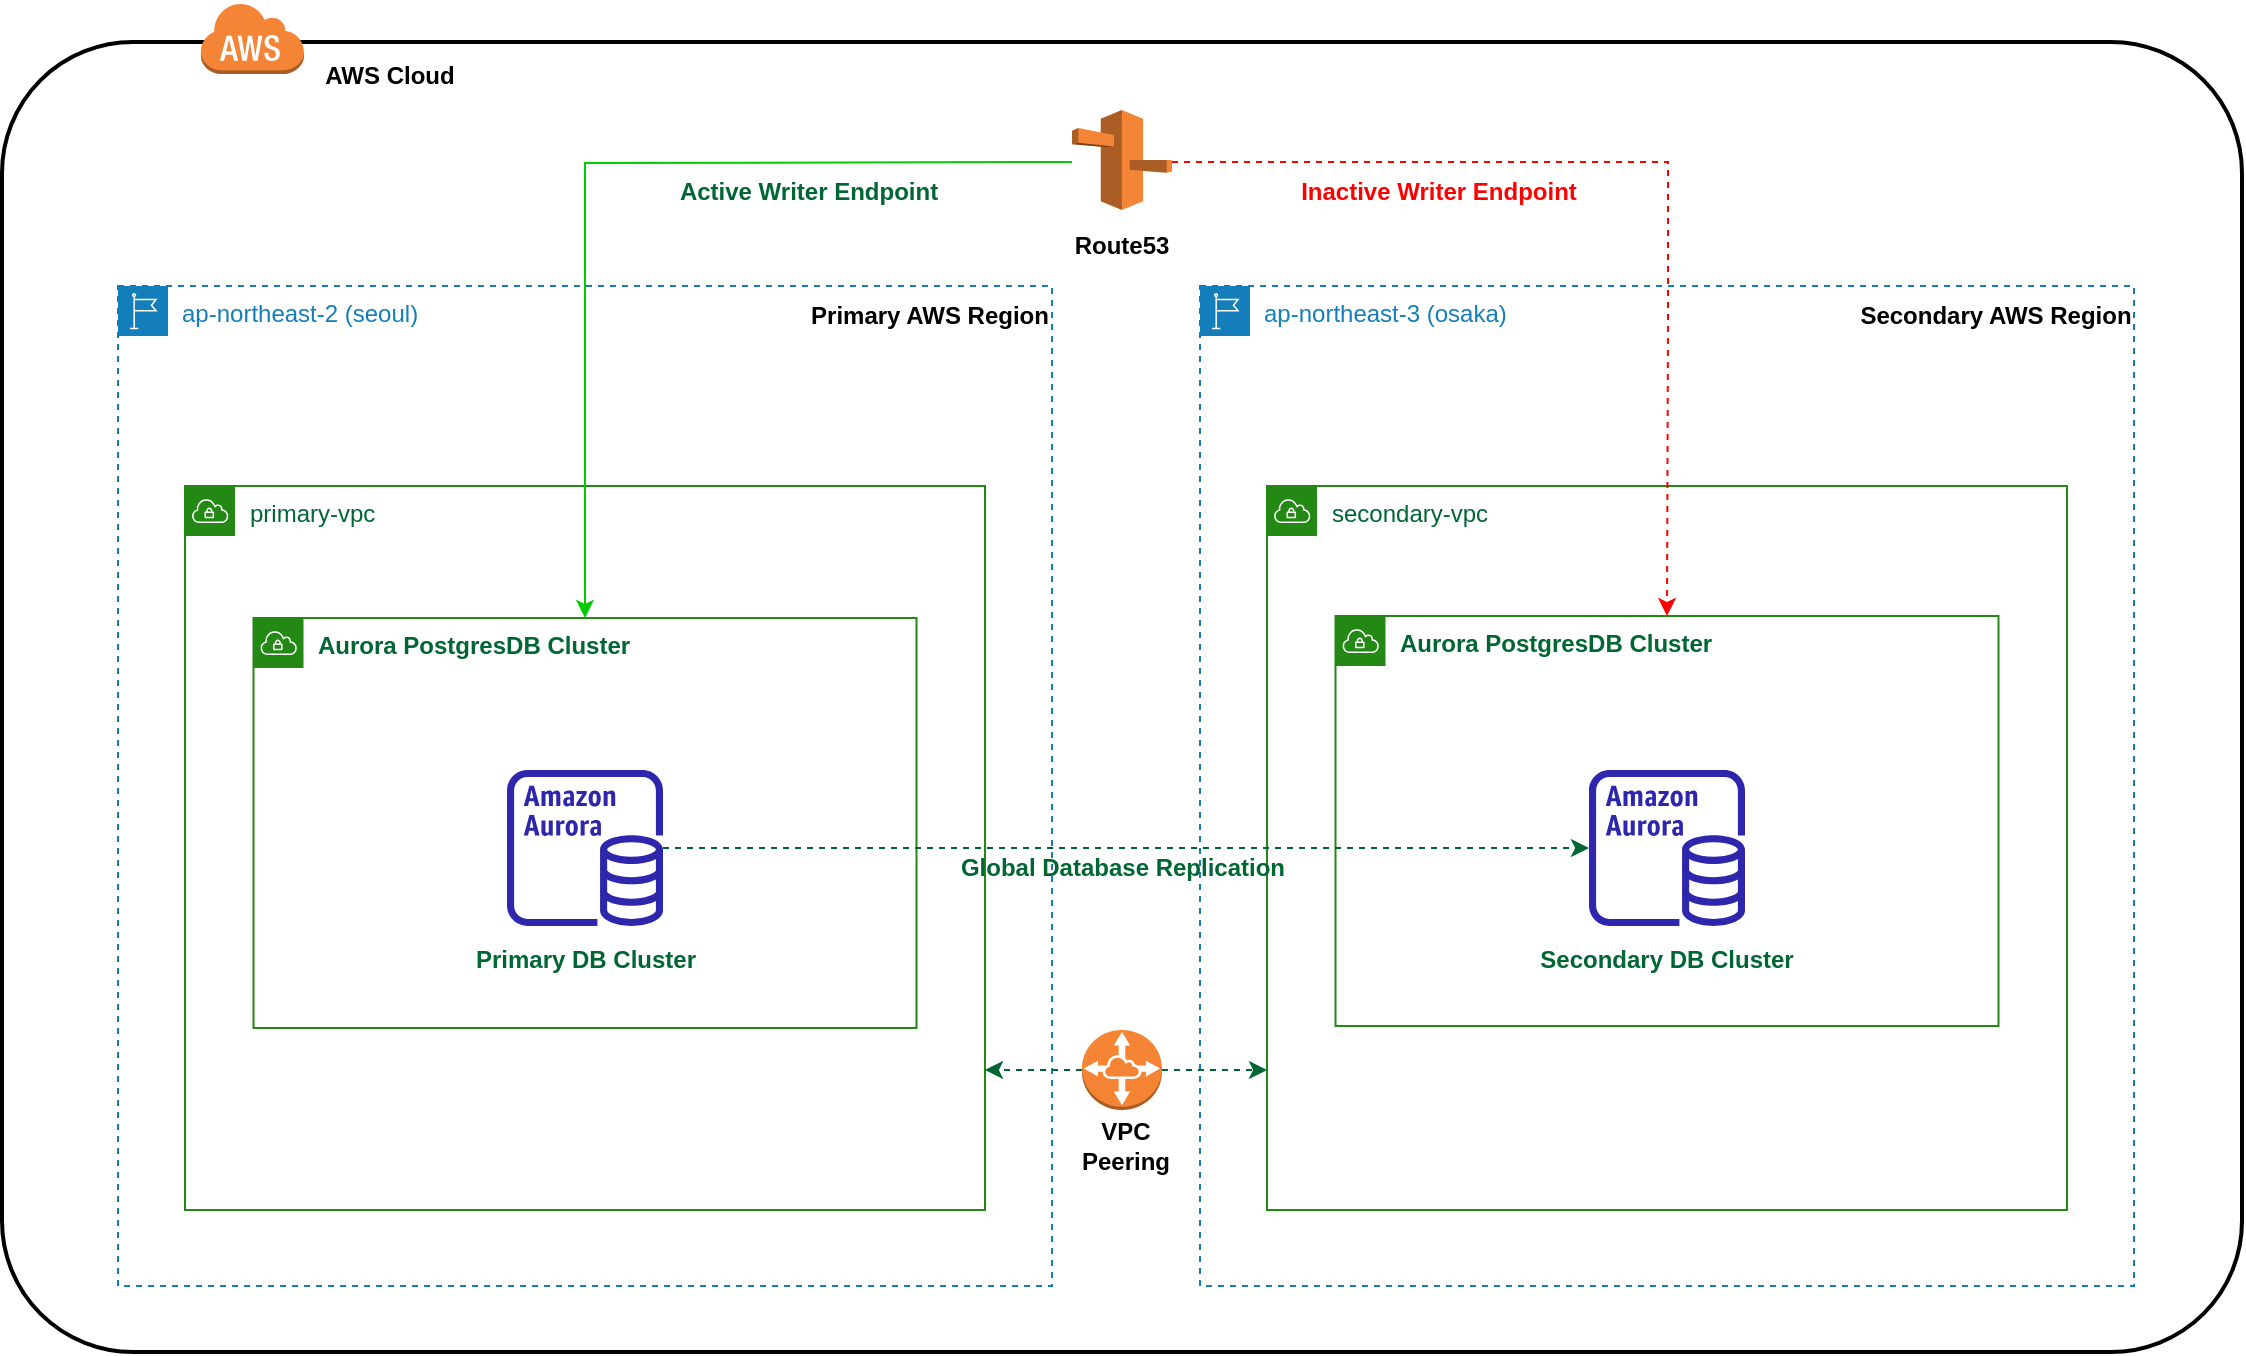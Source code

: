 <mxfile version="20.7.4" type="device"><diagram id="dsW5HpPKTY97PV7uMxKl" name="Page-1"><mxGraphModel dx="1306" dy="777" grid="0" gridSize="10" guides="1" tooltips="1" connect="1" arrows="1" fold="1" page="0" pageScale="1" pageWidth="850" pageHeight="1100" math="0" shadow="0"><root><mxCell id="0"/><mxCell id="1" parent="0"/><mxCell id="SJVthvnJhzaRwV9h8pBz-1" value="" style="rounded=1;arcSize=10;dashed=0;fillColor=none;gradientColor=none;strokeWidth=2;" vertex="1" parent="1"><mxGeometry x="21" y="60" width="1120" height="655" as="geometry"/></mxCell><mxCell id="SJVthvnJhzaRwV9h8pBz-2" value="" style="dashed=0;html=1;shape=mxgraph.aws3.cloud;fillColor=#F58536;gradientColor=none;dashed=0;" vertex="1" parent="1"><mxGeometry x="120" y="40" width="52" height="36" as="geometry"/></mxCell><mxCell id="SJVthvnJhzaRwV9h8pBz-3" value="&lt;b&gt;AWS Cloud&lt;/b&gt;" style="text;html=1;strokeColor=none;fillColor=none;align=center;verticalAlign=middle;whiteSpace=wrap;rounded=0;" vertex="1" parent="1"><mxGeometry x="167" y="62" width="96" height="30" as="geometry"/></mxCell><mxCell id="SJVthvnJhzaRwV9h8pBz-4" value="ap-northeast-2 (seoul)" style="points=[[0,0],[0.25,0],[0.5,0],[0.75,0],[1,0],[1,0.25],[1,0.5],[1,0.75],[1,1],[0.75,1],[0.5,1],[0.25,1],[0,1],[0,0.75],[0,0.5],[0,0.25]];outlineConnect=0;gradientColor=none;html=1;whiteSpace=wrap;fontSize=12;fontStyle=0;container=1;pointerEvents=0;collapsible=0;recursiveResize=0;shape=mxgraph.aws4.group;grIcon=mxgraph.aws4.group_region;strokeColor=#147EBA;fillColor=none;verticalAlign=top;align=left;spacingLeft=30;fontColor=#147EBA;dashed=1;" vertex="1" parent="1"><mxGeometry x="79" y="182" width="467" height="500" as="geometry"/></mxCell><mxCell id="SJVthvnJhzaRwV9h8pBz-7" value="&lt;font color=&quot;#006633&quot;&gt;primary-vpc&lt;/font&gt;" style="points=[[0,0],[0.25,0],[0.5,0],[0.75,0],[1,0],[1,0.25],[1,0.5],[1,0.75],[1,1],[0.75,1],[0.5,1],[0.25,1],[0,1],[0,0.75],[0,0.5],[0,0.25]];outlineConnect=0;gradientColor=none;html=1;whiteSpace=wrap;fontSize=12;fontStyle=0;container=1;pointerEvents=0;collapsible=0;recursiveResize=0;shape=mxgraph.aws4.group;grIcon=mxgraph.aws4.group_vpc;strokeColor=#248814;fillColor=none;verticalAlign=top;align=left;spacingLeft=30;fontColor=#AAB7B8;dashed=0;" vertex="1" parent="SJVthvnJhzaRwV9h8pBz-4"><mxGeometry x="33.5" y="100" width="400" height="362" as="geometry"/></mxCell><mxCell id="SJVthvnJhzaRwV9h8pBz-8" value="&lt;font color=&quot;#006633&quot;&gt;&lt;b&gt;Aurora PostgresDB Cluster&lt;/b&gt;&lt;/font&gt;" style="points=[[0,0],[0.25,0],[0.5,0],[0.75,0],[1,0],[1,0.25],[1,0.5],[1,0.75],[1,1],[0.75,1],[0.5,1],[0.25,1],[0,1],[0,0.75],[0,0.5],[0,0.25]];outlineConnect=0;gradientColor=none;html=1;whiteSpace=wrap;fontSize=12;fontStyle=0;container=1;pointerEvents=0;collapsible=0;recursiveResize=0;shape=mxgraph.aws4.group;grIcon=mxgraph.aws4.group_vpc;strokeColor=#248814;fillColor=none;verticalAlign=top;align=left;spacingLeft=30;fontColor=#AAB7B8;dashed=0;" vertex="1" parent="SJVthvnJhzaRwV9h8pBz-7"><mxGeometry x="34.25" y="66" width="331.5" height="205" as="geometry"/></mxCell><mxCell id="SJVthvnJhzaRwV9h8pBz-11" value="ap-northeast-3 (osaka)" style="points=[[0,0],[0.25,0],[0.5,0],[0.75,0],[1,0],[1,0.25],[1,0.5],[1,0.75],[1,1],[0.75,1],[0.5,1],[0.25,1],[0,1],[0,0.75],[0,0.5],[0,0.25]];outlineConnect=0;gradientColor=none;html=1;whiteSpace=wrap;fontSize=12;fontStyle=0;container=1;pointerEvents=0;collapsible=0;recursiveResize=0;shape=mxgraph.aws4.group;grIcon=mxgraph.aws4.group_region;strokeColor=#147EBA;fillColor=none;verticalAlign=top;align=left;spacingLeft=30;fontColor=#147EBA;dashed=1;" vertex="1" parent="1"><mxGeometry x="620" y="182" width="467" height="500" as="geometry"/></mxCell><mxCell id="SJVthvnJhzaRwV9h8pBz-15" value="&lt;font color=&quot;#006633&quot;&gt;secondary-vpc&lt;/font&gt;" style="points=[[0,0],[0.25,0],[0.5,0],[0.75,0],[1,0],[1,0.25],[1,0.5],[1,0.75],[1,1],[0.75,1],[0.5,1],[0.25,1],[0,1],[0,0.75],[0,0.5],[0,0.25]];outlineConnect=0;gradientColor=none;html=1;whiteSpace=wrap;fontSize=12;fontStyle=0;container=1;pointerEvents=0;collapsible=0;recursiveResize=0;shape=mxgraph.aws4.group;grIcon=mxgraph.aws4.group_vpc;strokeColor=#248814;fillColor=none;verticalAlign=top;align=left;spacingLeft=30;fontColor=#AAB7B8;dashed=0;" vertex="1" parent="SJVthvnJhzaRwV9h8pBz-11"><mxGeometry x="33.5" y="100" width="400" height="362" as="geometry"/></mxCell><mxCell id="SJVthvnJhzaRwV9h8pBz-16" value="&lt;font color=&quot;#006633&quot;&gt;&lt;b&gt;Aurora PostgresDB Cluster&lt;/b&gt;&lt;/font&gt;" style="points=[[0,0],[0.25,0],[0.5,0],[0.75,0],[1,0],[1,0.25],[1,0.5],[1,0.75],[1,1],[0.75,1],[0.5,1],[0.25,1],[0,1],[0,0.75],[0,0.5],[0,0.25]];outlineConnect=0;gradientColor=none;html=1;whiteSpace=wrap;fontSize=12;fontStyle=0;container=1;pointerEvents=0;collapsible=0;recursiveResize=0;shape=mxgraph.aws4.group;grIcon=mxgraph.aws4.group_vpc;strokeColor=#248814;fillColor=none;verticalAlign=top;align=left;spacingLeft=30;fontColor=#AAB7B8;dashed=0;" vertex="1" parent="SJVthvnJhzaRwV9h8pBz-15"><mxGeometry x="34.25" y="65" width="331.5" height="205" as="geometry"/></mxCell><mxCell id="SJVthvnJhzaRwV9h8pBz-42" value="&lt;font color=&quot;#006633&quot;&gt;&lt;b&gt;Secondary DB Cluster&lt;/b&gt;&lt;/font&gt;" style="text;html=1;strokeColor=none;fillColor=none;align=center;verticalAlign=middle;whiteSpace=wrap;rounded=0;" vertex="1" parent="SJVthvnJhzaRwV9h8pBz-16"><mxGeometry x="100.13" y="157" width="131.25" height="30" as="geometry"/></mxCell><mxCell id="SJVthvnJhzaRwV9h8pBz-36" value="" style="edgeStyle=orthogonalEdgeStyle;rounded=0;orthogonalLoop=1;jettySize=auto;html=1;dashed=1;strokeColor=#006633;fontColor=#FF0000;" edge="1" parent="1" source="SJVthvnJhzaRwV9h8pBz-20" target="SJVthvnJhzaRwV9h8pBz-15"><mxGeometry relative="1" as="geometry"><Array as="points"><mxPoint x="650" y="574"/><mxPoint x="650" y="574"/></Array></mxGeometry></mxCell><mxCell id="SJVthvnJhzaRwV9h8pBz-37" value="" style="edgeStyle=orthogonalEdgeStyle;rounded=0;orthogonalLoop=1;jettySize=auto;html=1;dashed=1;strokeColor=#006633;fontColor=#FF0000;" edge="1" parent="1" source="SJVthvnJhzaRwV9h8pBz-20" target="SJVthvnJhzaRwV9h8pBz-7"><mxGeometry relative="1" as="geometry"><Array as="points"><mxPoint x="529" y="574"/><mxPoint x="529" y="574"/></Array></mxGeometry></mxCell><mxCell id="SJVthvnJhzaRwV9h8pBz-20" value="" style="outlineConnect=0;dashed=0;verticalLabelPosition=bottom;verticalAlign=top;align=center;html=1;shape=mxgraph.aws3.vpc_peering;fillColor=#F58534;gradientColor=none;fontColor=#006633;" vertex="1" parent="1"><mxGeometry x="561" y="554" width="40" height="40" as="geometry"/></mxCell><mxCell id="SJVthvnJhzaRwV9h8pBz-23" value="&lt;div&gt;&lt;b&gt;VPC &lt;br&gt;Peering&lt;/b&gt;&lt;/div&gt;" style="text;html=1;strokeColor=none;fillColor=none;align=center;verticalAlign=middle;whiteSpace=wrap;rounded=0;" vertex="1" parent="1"><mxGeometry x="535" y="597" width="96" height="30" as="geometry"/></mxCell><mxCell id="SJVthvnJhzaRwV9h8pBz-39" style="edgeStyle=orthogonalEdgeStyle;orthogonalLoop=1;jettySize=auto;html=1;dashed=1;strokeColor=#006633;fontColor=#FF0000;jumpSize=12;labelBorderColor=none;fontStyle=0;rounded=0;" edge="1" parent="1" source="SJVthvnJhzaRwV9h8pBz-24" target="SJVthvnJhzaRwV9h8pBz-25"><mxGeometry relative="1" as="geometry"/></mxCell><mxCell id="SJVthvnJhzaRwV9h8pBz-24" value="" style="sketch=0;outlineConnect=0;fontColor=#232F3E;gradientColor=none;fillColor=#2E27AD;strokeColor=none;dashed=0;verticalLabelPosition=bottom;verticalAlign=top;align=center;html=1;fontSize=12;fontStyle=0;aspect=fixed;pointerEvents=1;shape=mxgraph.aws4.aurora_instance;" vertex="1" parent="1"><mxGeometry x="273.5" y="424" width="78" height="78" as="geometry"/></mxCell><mxCell id="SJVthvnJhzaRwV9h8pBz-25" value="" style="sketch=0;outlineConnect=0;fontColor=#232F3E;gradientColor=none;fillColor=#2E27AD;strokeColor=none;dashed=0;verticalLabelPosition=bottom;verticalAlign=top;align=center;html=1;fontSize=12;fontStyle=0;aspect=fixed;pointerEvents=1;shape=mxgraph.aws4.aurora_instance;" vertex="1" parent="1"><mxGeometry x="814.5" y="424" width="78" height="78" as="geometry"/></mxCell><mxCell id="SJVthvnJhzaRwV9h8pBz-27" value="&lt;b&gt;Primary AWS Region&lt;/b&gt;" style="text;html=1;strokeColor=none;fillColor=none;align=center;verticalAlign=middle;whiteSpace=wrap;rounded=0;" vertex="1" parent="1"><mxGeometry x="424" y="182" width="122" height="30" as="geometry"/></mxCell><mxCell id="SJVthvnJhzaRwV9h8pBz-28" value="&lt;b&gt;Secondary AWS Region&lt;/b&gt;" style="text;html=1;strokeColor=none;fillColor=none;align=center;verticalAlign=middle;whiteSpace=wrap;rounded=0;" vertex="1" parent="1"><mxGeometry x="949" y="182" width="138" height="30" as="geometry"/></mxCell><mxCell id="SJVthvnJhzaRwV9h8pBz-29" value="" style="outlineConnect=0;dashed=0;verticalLabelPosition=bottom;verticalAlign=top;align=center;html=1;shape=mxgraph.aws3.route_53;fillColor=#F58536;gradientColor=none;" vertex="1" parent="1"><mxGeometry x="556" y="94" width="50" height="50" as="geometry"/></mxCell><mxCell id="SJVthvnJhzaRwV9h8pBz-30" value="&lt;b&gt;Route53&lt;/b&gt;" style="text;html=1;strokeColor=none;fillColor=none;align=center;verticalAlign=middle;whiteSpace=wrap;rounded=0;" vertex="1" parent="1"><mxGeometry x="533" y="147" width="96" height="30" as="geometry"/></mxCell><mxCell id="SJVthvnJhzaRwV9h8pBz-32" value="" style="edgeStyle=orthogonalEdgeStyle;rounded=0;orthogonalLoop=1;jettySize=auto;html=1;entryX=0.5;entryY=0;entryDx=0;entryDy=0;strokeColor=#00CC00;" edge="1" parent="1" target="SJVthvnJhzaRwV9h8pBz-8"><mxGeometry relative="1" as="geometry"><mxPoint x="556" y="120" as="sourcePoint"/><mxPoint x="312.5" y="227" as="targetPoint"/></mxGeometry></mxCell><mxCell id="SJVthvnJhzaRwV9h8pBz-33" value="" style="edgeStyle=orthogonalEdgeStyle;rounded=0;orthogonalLoop=1;jettySize=auto;html=1;entryX=0.5;entryY=0;entryDx=0;entryDy=0;dashed=1;strokeColor=#FF0000;" edge="1" parent="1" target="SJVthvnJhzaRwV9h8pBz-16"><mxGeometry relative="1" as="geometry"><mxPoint x="606" y="120" as="sourcePoint"/><mxPoint x="853.5" y="227" as="targetPoint"/><Array as="points"><mxPoint x="854" y="120"/><mxPoint x="854" y="197"/></Array></mxGeometry></mxCell><mxCell id="SJVthvnJhzaRwV9h8pBz-34" value="&lt;b&gt;Active Writer Endpoint&lt;/b&gt;" style="text;html=1;align=center;verticalAlign=middle;whiteSpace=wrap;rounded=0;fontColor=#006633;" vertex="1" parent="1"><mxGeometry x="356" y="120" width="137" height="30" as="geometry"/></mxCell><mxCell id="SJVthvnJhzaRwV9h8pBz-35" value="&lt;font color=&quot;#FF0000&quot;&gt;&lt;b&gt;Inactive Writer Endpoint&lt;/b&gt;&lt;/font&gt;" style="text;html=1;strokeColor=none;fillColor=none;align=center;verticalAlign=middle;whiteSpace=wrap;rounded=0;" vertex="1" parent="1"><mxGeometry x="662" y="120" width="155" height="30" as="geometry"/></mxCell><mxCell id="SJVthvnJhzaRwV9h8pBz-40" value="&lt;font color=&quot;#006633&quot;&gt;&lt;b&gt;Global Database Replication&lt;/b&gt;&lt;/font&gt;" style="text;html=1;strokeColor=none;fillColor=none;align=center;verticalAlign=middle;whiteSpace=wrap;rounded=0;" vertex="1" parent="1"><mxGeometry x="496.5" y="458" width="169" height="30" as="geometry"/></mxCell><mxCell id="SJVthvnJhzaRwV9h8pBz-41" value="&lt;font color=&quot;#006633&quot;&gt;&lt;b&gt;Primary DB Cluster&lt;/b&gt;&lt;/font&gt;" style="text;html=1;strokeColor=none;fillColor=none;align=center;verticalAlign=middle;whiteSpace=wrap;rounded=0;" vertex="1" parent="1"><mxGeometry x="253.75" y="504" width="117.5" height="30" as="geometry"/></mxCell></root></mxGraphModel></diagram></mxfile>